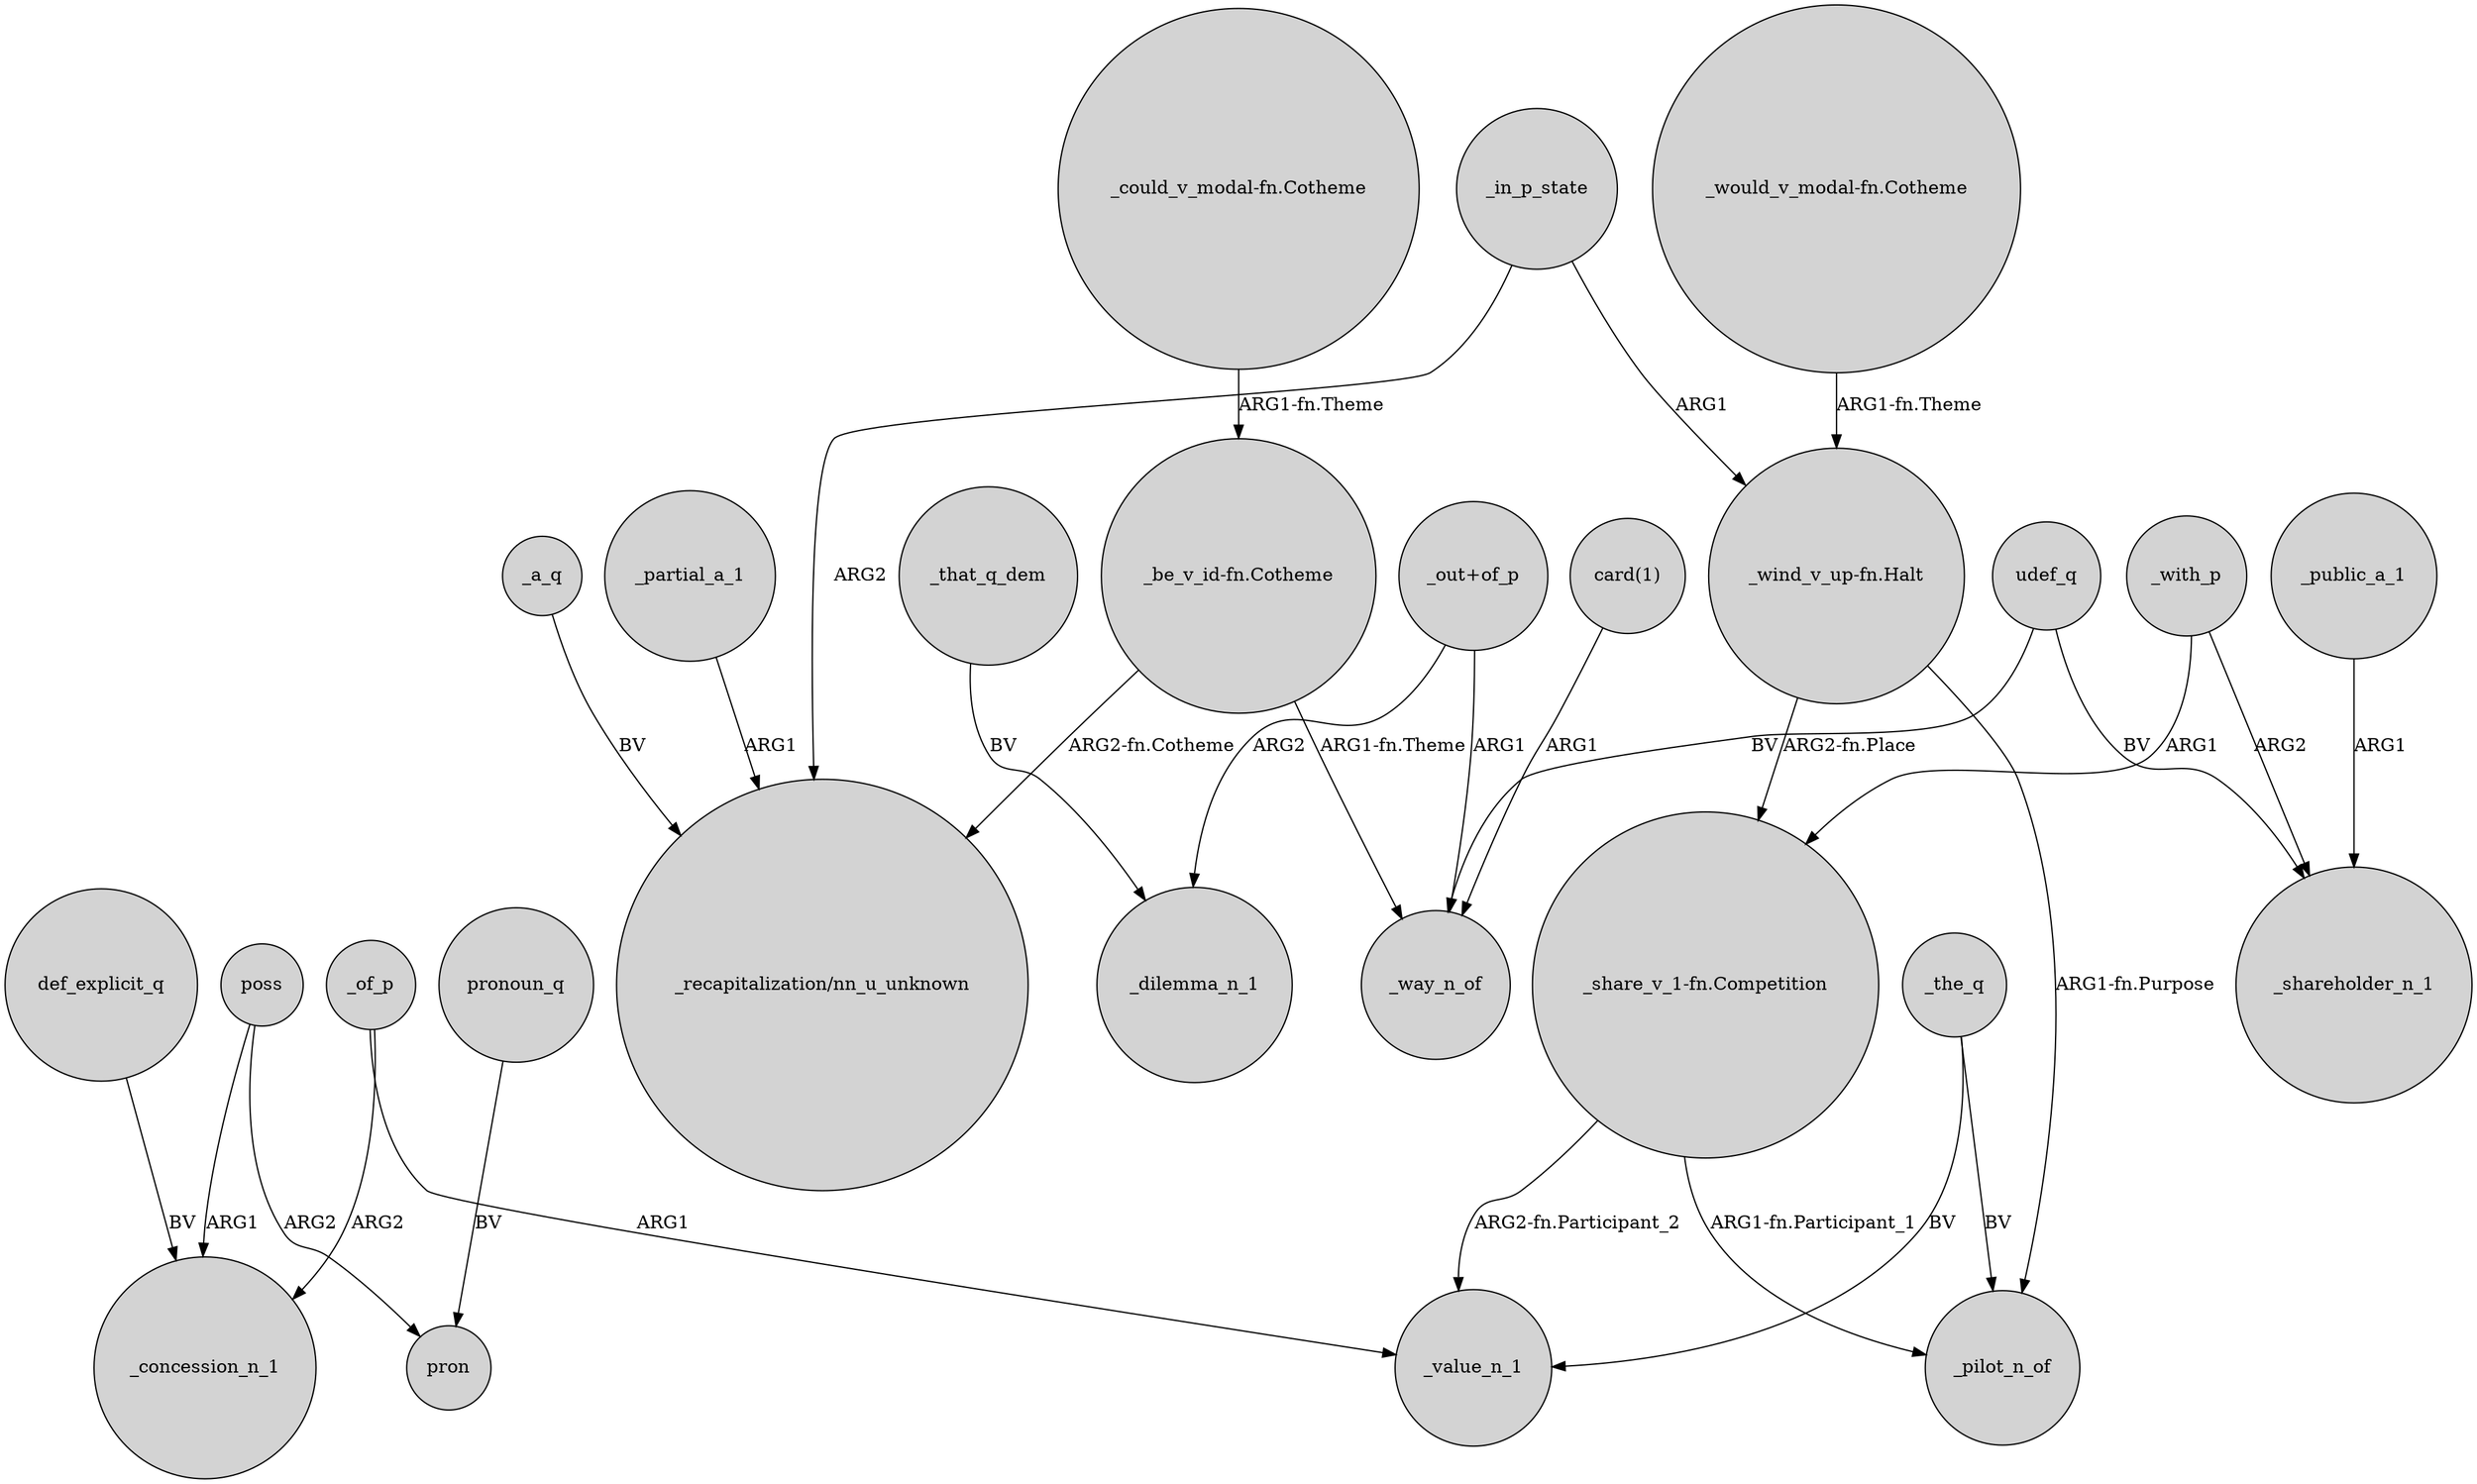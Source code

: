 digraph {
	node [shape=circle style=filled]
	"_share_v_1-fn.Competition" -> _value_n_1 [label="ARG2-fn.Participant_2"]
	"_out+of_p" -> _dilemma_n_1 [label=ARG2]
	_with_p -> _shareholder_n_1 [label=ARG2]
	udef_q -> _shareholder_n_1 [label=BV]
	_with_p -> "_share_v_1-fn.Competition" [label=ARG1]
	_in_p_state -> "_recapitalization/nn_u_unknown" [label=ARG2]
	"_out+of_p" -> _way_n_of [label=ARG1]
	"_wind_v_up-fn.Halt" -> "_share_v_1-fn.Competition" [label="ARG2-fn.Place"]
	_a_q -> "_recapitalization/nn_u_unknown" [label=BV]
	_public_a_1 -> _shareholder_n_1 [label=ARG1]
	_in_p_state -> "_wind_v_up-fn.Halt" [label=ARG1]
	_of_p -> _concession_n_1 [label=ARG2]
	pronoun_q -> pron [label=BV]
	poss -> pron [label=ARG2]
	"card(1)" -> _way_n_of [label=ARG1]
	poss -> _concession_n_1 [label=ARG1]
	"_would_v_modal-fn.Cotheme" -> "_wind_v_up-fn.Halt" [label="ARG1-fn.Theme"]
	"_be_v_id-fn.Cotheme" -> _way_n_of [label="ARG1-fn.Theme"]
	"_be_v_id-fn.Cotheme" -> "_recapitalization/nn_u_unknown" [label="ARG2-fn.Cotheme"]
	_that_q_dem -> _dilemma_n_1 [label=BV]
	udef_q -> _way_n_of [label=BV]
	_the_q -> _value_n_1 [label=BV]
	"_share_v_1-fn.Competition" -> _pilot_n_of [label="ARG1-fn.Participant_1"]
	_of_p -> _value_n_1 [label=ARG1]
	_the_q -> _pilot_n_of [label=BV]
	"_could_v_modal-fn.Cotheme" -> "_be_v_id-fn.Cotheme" [label="ARG1-fn.Theme"]
	"_wind_v_up-fn.Halt" -> _pilot_n_of [label="ARG1-fn.Purpose"]
	def_explicit_q -> _concession_n_1 [label=BV]
	_partial_a_1 -> "_recapitalization/nn_u_unknown" [label=ARG1]
}
